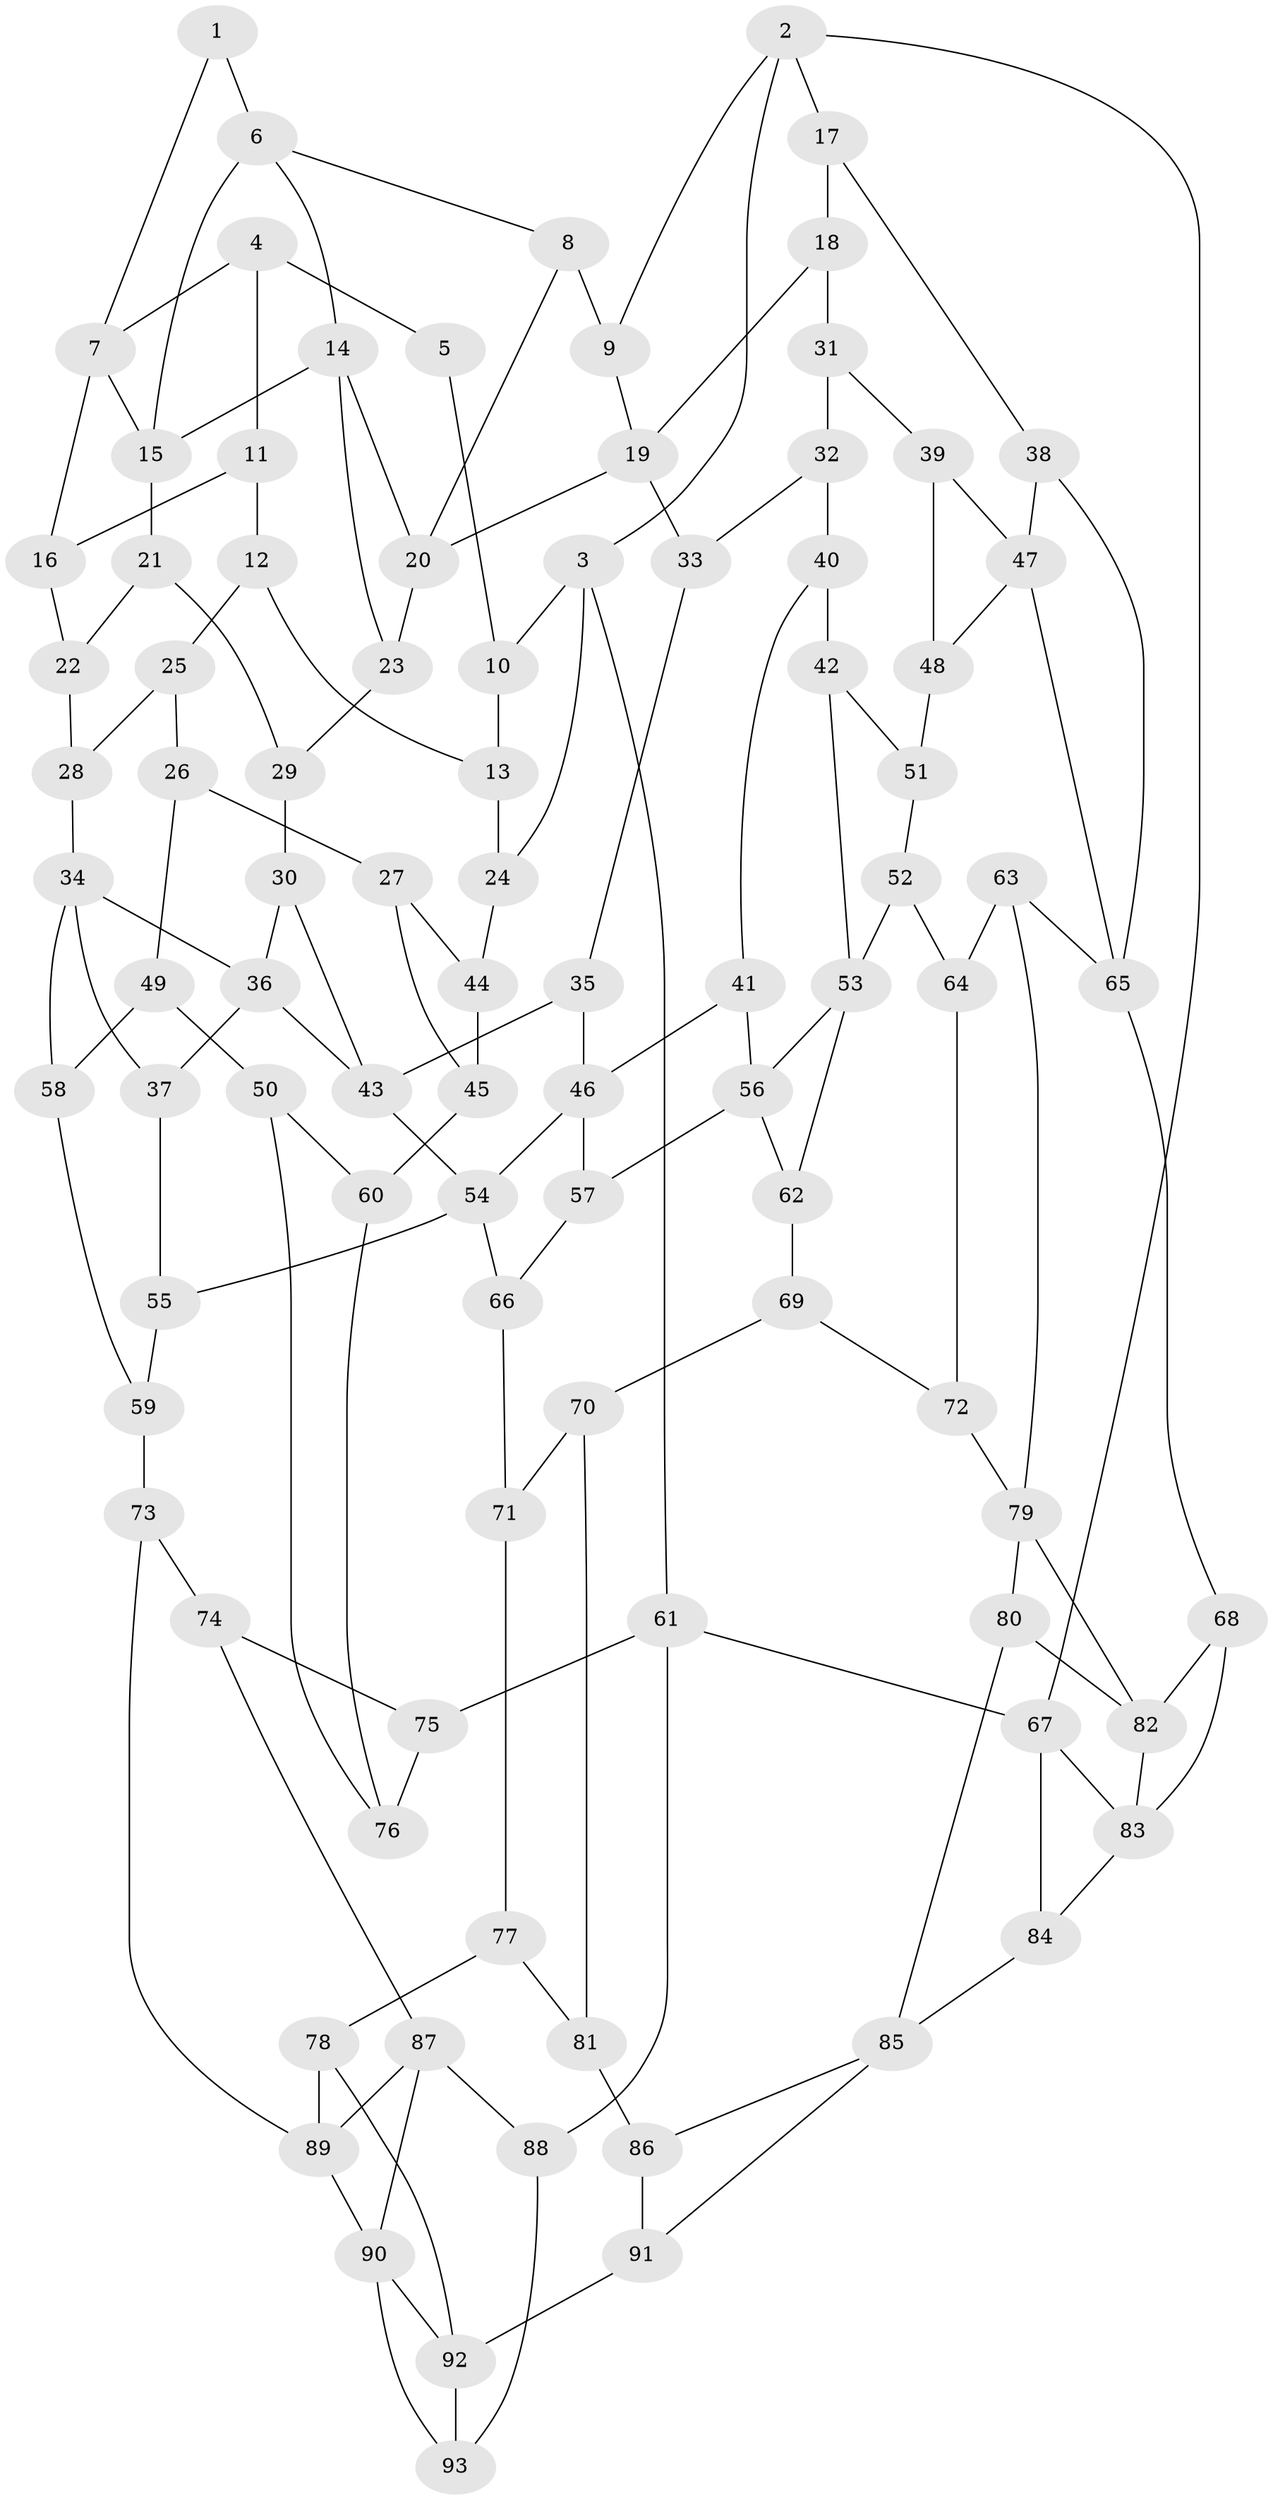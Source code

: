 // original degree distribution, {3: 0.015151515151515152, 4: 0.21212121212121213, 5: 0.5757575757575758, 6: 0.19696969696969696}
// Generated by graph-tools (version 1.1) at 2025/38/03/04/25 23:38:29]
// undirected, 93 vertices, 152 edges
graph export_dot {
  node [color=gray90,style=filled];
  1;
  2;
  3;
  4;
  5;
  6;
  7;
  8;
  9;
  10;
  11;
  12;
  13;
  14;
  15;
  16;
  17;
  18;
  19;
  20;
  21;
  22;
  23;
  24;
  25;
  26;
  27;
  28;
  29;
  30;
  31;
  32;
  33;
  34;
  35;
  36;
  37;
  38;
  39;
  40;
  41;
  42;
  43;
  44;
  45;
  46;
  47;
  48;
  49;
  50;
  51;
  52;
  53;
  54;
  55;
  56;
  57;
  58;
  59;
  60;
  61;
  62;
  63;
  64;
  65;
  66;
  67;
  68;
  69;
  70;
  71;
  72;
  73;
  74;
  75;
  76;
  77;
  78;
  79;
  80;
  81;
  82;
  83;
  84;
  85;
  86;
  87;
  88;
  89;
  90;
  91;
  92;
  93;
  1 -- 6 [weight=1.0];
  1 -- 7 [weight=1.0];
  2 -- 3 [weight=1.0];
  2 -- 9 [weight=1.0];
  2 -- 17 [weight=1.0];
  2 -- 67 [weight=1.0];
  3 -- 10 [weight=1.0];
  3 -- 24 [weight=1.0];
  3 -- 61 [weight=1.0];
  4 -- 5 [weight=1.0];
  4 -- 7 [weight=1.0];
  4 -- 11 [weight=1.0];
  5 -- 10 [weight=1.0];
  6 -- 8 [weight=1.0];
  6 -- 14 [weight=1.0];
  6 -- 15 [weight=1.0];
  7 -- 15 [weight=1.0];
  7 -- 16 [weight=1.0];
  8 -- 9 [weight=2.0];
  8 -- 20 [weight=1.0];
  9 -- 19 [weight=1.0];
  10 -- 13 [weight=1.0];
  11 -- 12 [weight=1.0];
  11 -- 16 [weight=1.0];
  12 -- 13 [weight=1.0];
  12 -- 25 [weight=1.0];
  13 -- 24 [weight=1.0];
  14 -- 15 [weight=1.0];
  14 -- 20 [weight=1.0];
  14 -- 23 [weight=1.0];
  15 -- 21 [weight=1.0];
  16 -- 22 [weight=1.0];
  17 -- 18 [weight=1.0];
  17 -- 38 [weight=1.0];
  18 -- 19 [weight=1.0];
  18 -- 31 [weight=1.0];
  19 -- 20 [weight=1.0];
  19 -- 33 [weight=1.0];
  20 -- 23 [weight=1.0];
  21 -- 22 [weight=1.0];
  21 -- 29 [weight=1.0];
  22 -- 28 [weight=1.0];
  23 -- 29 [weight=1.0];
  24 -- 44 [weight=2.0];
  25 -- 26 [weight=1.0];
  25 -- 28 [weight=1.0];
  26 -- 27 [weight=1.0];
  26 -- 49 [weight=1.0];
  27 -- 44 [weight=1.0];
  27 -- 45 [weight=1.0];
  28 -- 34 [weight=1.0];
  29 -- 30 [weight=1.0];
  30 -- 36 [weight=1.0];
  30 -- 43 [weight=1.0];
  31 -- 32 [weight=1.0];
  31 -- 39 [weight=1.0];
  32 -- 33 [weight=1.0];
  32 -- 40 [weight=1.0];
  33 -- 35 [weight=1.0];
  34 -- 36 [weight=1.0];
  34 -- 37 [weight=1.0];
  34 -- 58 [weight=1.0];
  35 -- 43 [weight=1.0];
  35 -- 46 [weight=1.0];
  36 -- 37 [weight=1.0];
  36 -- 43 [weight=1.0];
  37 -- 55 [weight=1.0];
  38 -- 47 [weight=1.0];
  38 -- 65 [weight=1.0];
  39 -- 47 [weight=1.0];
  39 -- 48 [weight=1.0];
  40 -- 41 [weight=1.0];
  40 -- 42 [weight=1.0];
  41 -- 46 [weight=1.0];
  41 -- 56 [weight=1.0];
  42 -- 51 [weight=1.0];
  42 -- 53 [weight=1.0];
  43 -- 54 [weight=1.0];
  44 -- 45 [weight=1.0];
  45 -- 60 [weight=2.0];
  46 -- 54 [weight=1.0];
  46 -- 57 [weight=1.0];
  47 -- 48 [weight=1.0];
  47 -- 65 [weight=1.0];
  48 -- 51 [weight=2.0];
  49 -- 50 [weight=1.0];
  49 -- 58 [weight=2.0];
  50 -- 60 [weight=1.0];
  50 -- 76 [weight=1.0];
  51 -- 52 [weight=1.0];
  52 -- 53 [weight=1.0];
  52 -- 64 [weight=1.0];
  53 -- 56 [weight=1.0];
  53 -- 62 [weight=1.0];
  54 -- 55 [weight=1.0];
  54 -- 66 [weight=1.0];
  55 -- 59 [weight=1.0];
  56 -- 57 [weight=1.0];
  56 -- 62 [weight=1.0];
  57 -- 66 [weight=1.0];
  58 -- 59 [weight=1.0];
  59 -- 73 [weight=1.0];
  60 -- 76 [weight=1.0];
  61 -- 67 [weight=1.0];
  61 -- 75 [weight=1.0];
  61 -- 88 [weight=1.0];
  62 -- 69 [weight=1.0];
  63 -- 64 [weight=1.0];
  63 -- 65 [weight=1.0];
  63 -- 79 [weight=1.0];
  64 -- 72 [weight=1.0];
  65 -- 68 [weight=1.0];
  66 -- 71 [weight=1.0];
  67 -- 83 [weight=1.0];
  67 -- 84 [weight=1.0];
  68 -- 82 [weight=1.0];
  68 -- 83 [weight=1.0];
  69 -- 70 [weight=1.0];
  69 -- 72 [weight=1.0];
  70 -- 71 [weight=1.0];
  70 -- 81 [weight=1.0];
  71 -- 77 [weight=1.0];
  72 -- 79 [weight=1.0];
  73 -- 74 [weight=1.0];
  73 -- 89 [weight=1.0];
  74 -- 75 [weight=1.0];
  74 -- 87 [weight=1.0];
  75 -- 76 [weight=2.0];
  77 -- 78 [weight=1.0];
  77 -- 81 [weight=1.0];
  78 -- 89 [weight=1.0];
  78 -- 92 [weight=1.0];
  79 -- 80 [weight=1.0];
  79 -- 82 [weight=1.0];
  80 -- 82 [weight=1.0];
  80 -- 85 [weight=1.0];
  81 -- 86 [weight=2.0];
  82 -- 83 [weight=1.0];
  83 -- 84 [weight=1.0];
  84 -- 85 [weight=1.0];
  85 -- 86 [weight=1.0];
  85 -- 91 [weight=1.0];
  86 -- 91 [weight=1.0];
  87 -- 88 [weight=1.0];
  87 -- 89 [weight=1.0];
  87 -- 90 [weight=1.0];
  88 -- 93 [weight=1.0];
  89 -- 90 [weight=1.0];
  90 -- 92 [weight=1.0];
  90 -- 93 [weight=1.0];
  91 -- 92 [weight=1.0];
  92 -- 93 [weight=1.0];
}

